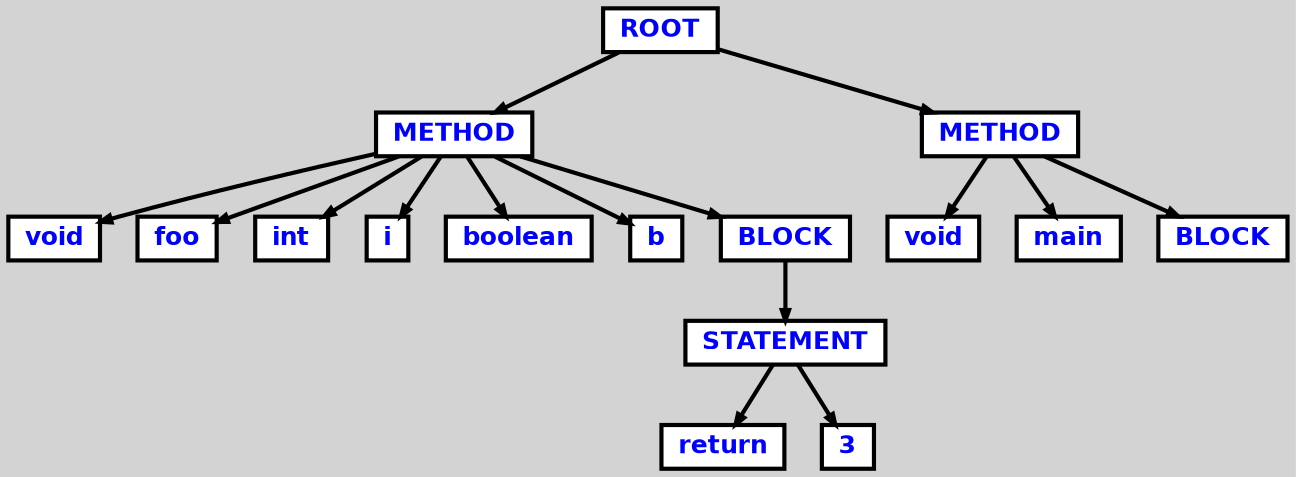 digraph {

	ordering=out;
	ranksep=.4;
	bgcolor="lightgrey"; node [shape=box, fixedsize=false, fontsize=12, fontname="Helvetica-bold", fontcolor="blue"
		width=.25, height=.25, color="black", fillcolor="white", style="filled, solid, bold"];
	edge [arrowsize=.5, color="black", style="bold"]

  n0 [label="ROOT"];
  n1 [label="METHOD"];
  n1 [label="METHOD"];
  n2 [label="void"];
  n3 [label="foo"];
  n4 [label="int"];
  n5 [label="i"];
  n6 [label="boolean"];
  n7 [label="b"];
  n8 [label="BLOCK"];
  n8 [label="BLOCK"];
  n9 [label="STATEMENT"];
  n9 [label="STATEMENT"];
  n10 [label="return"];
  n11 [label="3"];
  n12 [label="METHOD"];
  n12 [label="METHOD"];
  n13 [label="void"];
  n14 [label="main"];
  n15 [label="BLOCK"];

  n0 -> n1 // "ROOT" -> "METHOD"
  n1 -> n2 // "METHOD" -> "void"
  n1 -> n3 // "METHOD" -> "foo"
  n1 -> n4 // "METHOD" -> "int"
  n1 -> n5 // "METHOD" -> "i"
  n1 -> n6 // "METHOD" -> "boolean"
  n1 -> n7 // "METHOD" -> "b"
  n1 -> n8 // "METHOD" -> "BLOCK"
  n8 -> n9 // "BLOCK" -> "STATEMENT"
  n9 -> n10 // "STATEMENT" -> "return"
  n9 -> n11 // "STATEMENT" -> "3"
  n0 -> n12 // "ROOT" -> "METHOD"
  n12 -> n13 // "METHOD" -> "void"
  n12 -> n14 // "METHOD" -> "main"
  n12 -> n15 // "METHOD" -> "BLOCK"

}


